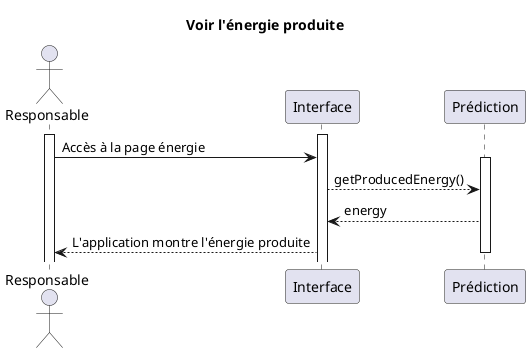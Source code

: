 @startuml

title Voir l'énergie produite

actor Responsable

activate Responsable
activate Interface 
participant Prédiction

Responsable -> Interface: Accès à la page énergie

activate Prédiction
Interface --> Prédiction: getProducedEnergy()
Prédiction --> Interface: energy

Interface --> Responsable: L'application montre l'énergie produite

deactivate Prédiction

@enduml